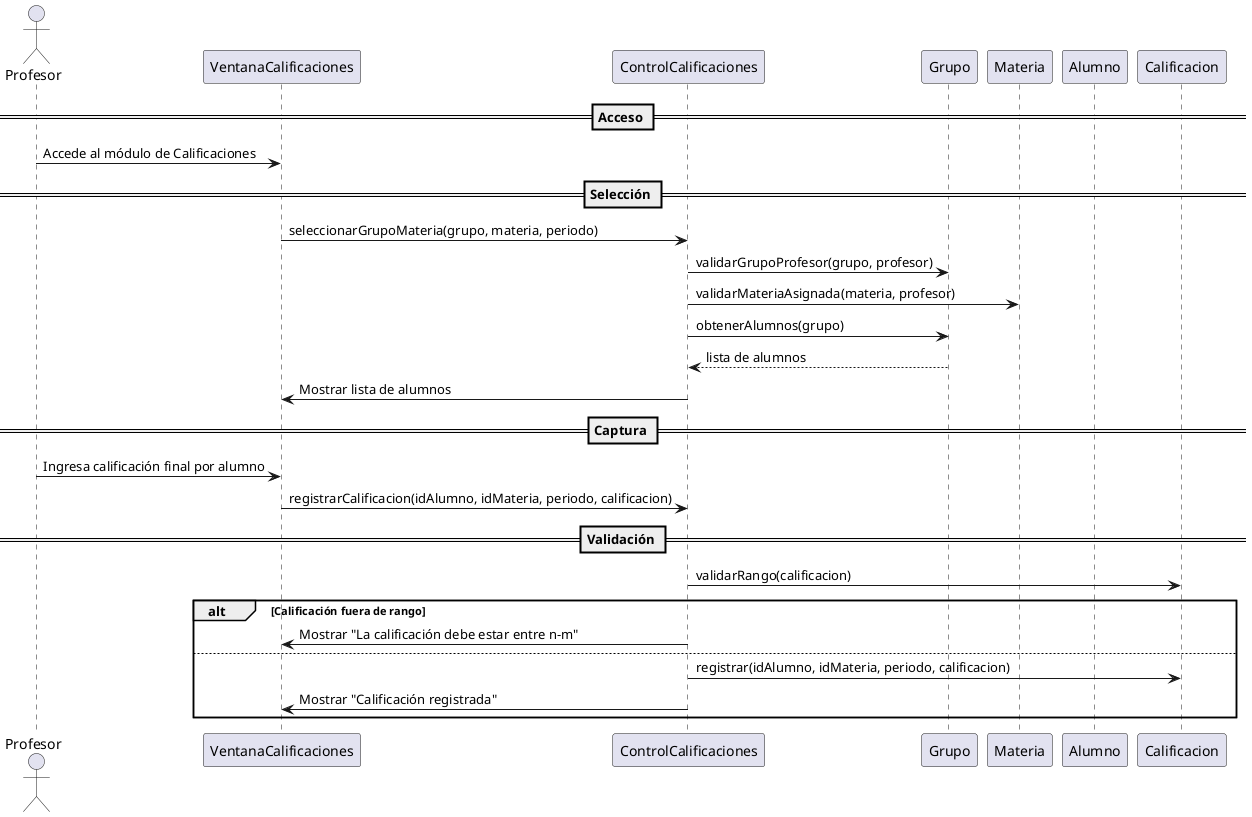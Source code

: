 @startuml Asignar Calificación

actor Profesor
participant "VentanaCalificaciones" as VC
participant "ControlCalificaciones" as CC
participant "Grupo" as GR
participant "Materia" as MA
participant "Alumno" as AL
participant "Calificacion" as CAL

== Acceso ==
Profesor -> VC : Accede al módulo de Calificaciones

== Selección ==
VC -> CC : seleccionarGrupoMateria(grupo, materia, periodo)
CC -> GR : validarGrupoProfesor(grupo, profesor)
CC -> MA : validarMateriaAsignada(materia, profesor)
CC -> GR : obtenerAlumnos(grupo)
GR --> CC : lista de alumnos
CC -> VC : Mostrar lista de alumnos

== Captura ==
Profesor -> VC : Ingresa calificación final por alumno
VC -> CC : registrarCalificacion(idAlumno, idMateria, periodo, calificacion)

== Validación ==
CC -> CAL : validarRango(calificacion)

alt Calificación fuera de rango
    CC -> VC : Mostrar "La calificación debe estar entre n-m"
else
    CC -> CAL : registrar(idAlumno, idMateria, periodo, calificacion)
    CC -> VC : Mostrar "Calificación registrada"
end

@enduml